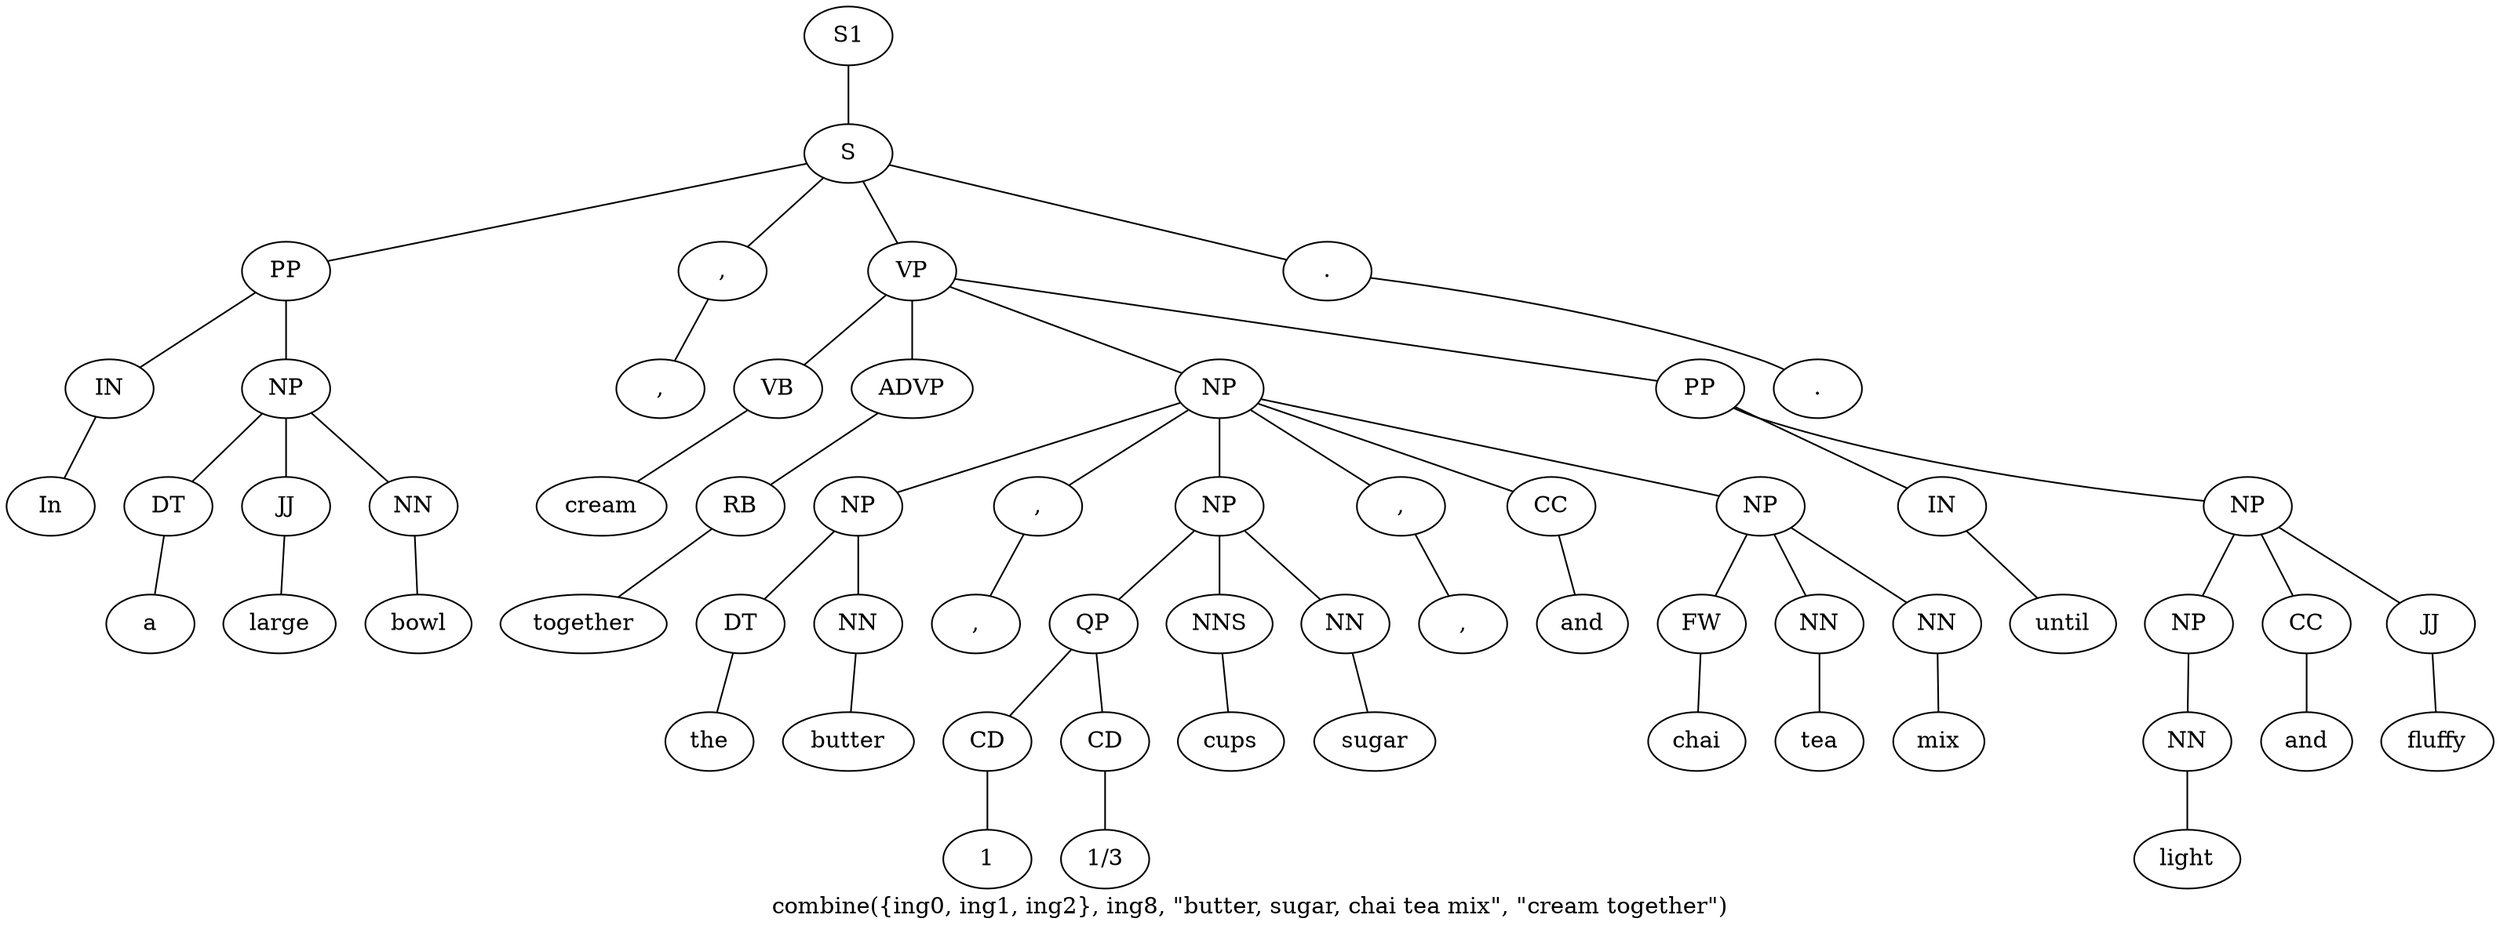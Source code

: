 graph SyntaxGraph {
	label = "combine({ing0, ing1, ing2}, ing8, \"butter, sugar, chai tea mix\", \"cream together\")";
	Node0 [label="S1"];
	Node1 [label="S"];
	Node2 [label="PP"];
	Node3 [label="IN"];
	Node4 [label="In"];
	Node5 [label="NP"];
	Node6 [label="DT"];
	Node7 [label="a"];
	Node8 [label="JJ"];
	Node9 [label="large"];
	Node10 [label="NN"];
	Node11 [label="bowl"];
	Node12 [label=","];
	Node13 [label=","];
	Node14 [label="VP"];
	Node15 [label="VB"];
	Node16 [label="cream"];
	Node17 [label="ADVP"];
	Node18 [label="RB"];
	Node19 [label="together"];
	Node20 [label="NP"];
	Node21 [label="NP"];
	Node22 [label="DT"];
	Node23 [label="the"];
	Node24 [label="NN"];
	Node25 [label="butter"];
	Node26 [label=","];
	Node27 [label=","];
	Node28 [label="NP"];
	Node29 [label="QP"];
	Node30 [label="CD"];
	Node31 [label="1"];
	Node32 [label="CD"];
	Node33 [label="1/3"];
	Node34 [label="NNS"];
	Node35 [label="cups"];
	Node36 [label="NN"];
	Node37 [label="sugar"];
	Node38 [label=","];
	Node39 [label=","];
	Node40 [label="CC"];
	Node41 [label="and"];
	Node42 [label="NP"];
	Node43 [label="FW"];
	Node44 [label="chai"];
	Node45 [label="NN"];
	Node46 [label="tea"];
	Node47 [label="NN"];
	Node48 [label="mix"];
	Node49 [label="PP"];
	Node50 [label="IN"];
	Node51 [label="until"];
	Node52 [label="NP"];
	Node53 [label="NP"];
	Node54 [label="NN"];
	Node55 [label="light"];
	Node56 [label="CC"];
	Node57 [label="and"];
	Node58 [label="JJ"];
	Node59 [label="fluffy"];
	Node60 [label="."];
	Node61 [label="."];

	Node0 -- Node1;
	Node1 -- Node2;
	Node1 -- Node12;
	Node1 -- Node14;
	Node1 -- Node60;
	Node2 -- Node3;
	Node2 -- Node5;
	Node3 -- Node4;
	Node5 -- Node6;
	Node5 -- Node8;
	Node5 -- Node10;
	Node6 -- Node7;
	Node8 -- Node9;
	Node10 -- Node11;
	Node12 -- Node13;
	Node14 -- Node15;
	Node14 -- Node17;
	Node14 -- Node20;
	Node14 -- Node49;
	Node15 -- Node16;
	Node17 -- Node18;
	Node18 -- Node19;
	Node20 -- Node21;
	Node20 -- Node26;
	Node20 -- Node28;
	Node20 -- Node38;
	Node20 -- Node40;
	Node20 -- Node42;
	Node21 -- Node22;
	Node21 -- Node24;
	Node22 -- Node23;
	Node24 -- Node25;
	Node26 -- Node27;
	Node28 -- Node29;
	Node28 -- Node34;
	Node28 -- Node36;
	Node29 -- Node30;
	Node29 -- Node32;
	Node30 -- Node31;
	Node32 -- Node33;
	Node34 -- Node35;
	Node36 -- Node37;
	Node38 -- Node39;
	Node40 -- Node41;
	Node42 -- Node43;
	Node42 -- Node45;
	Node42 -- Node47;
	Node43 -- Node44;
	Node45 -- Node46;
	Node47 -- Node48;
	Node49 -- Node50;
	Node49 -- Node52;
	Node50 -- Node51;
	Node52 -- Node53;
	Node52 -- Node56;
	Node52 -- Node58;
	Node53 -- Node54;
	Node54 -- Node55;
	Node56 -- Node57;
	Node58 -- Node59;
	Node60 -- Node61;
}